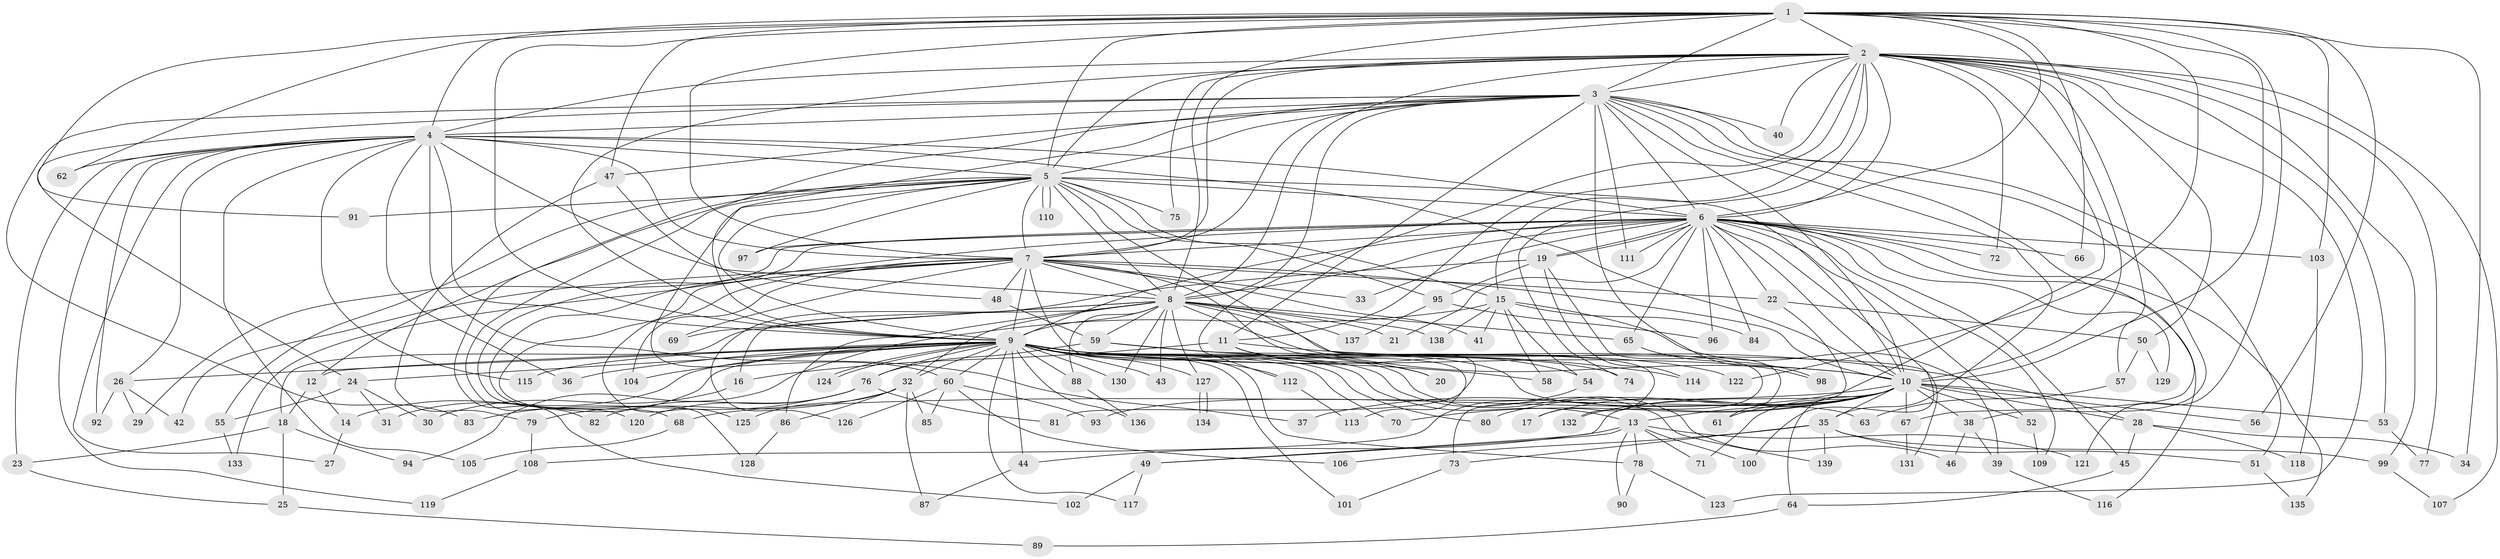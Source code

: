 // coarse degree distribution, {14: 0.012048192771084338, 22: 0.012048192771084338, 19: 0.012048192771084338, 18: 0.024096385542168676, 37: 0.012048192771084338, 26: 0.012048192771084338, 17: 0.012048192771084338, 20: 0.012048192771084338, 7: 0.024096385542168676, 3: 0.21686746987951808, 8: 0.012048192771084338, 9: 0.012048192771084338, 2: 0.46987951807228917, 5: 0.04819277108433735, 6: 0.024096385542168676, 4: 0.060240963855421686, 1: 0.024096385542168676}
// Generated by graph-tools (version 1.1) at 2025/17/03/04/25 18:17:42]
// undirected, 139 vertices, 303 edges
graph export_dot {
graph [start="1"]
  node [color=gray90,style=filled];
  1;
  2;
  3;
  4;
  5;
  6;
  7;
  8;
  9;
  10;
  11;
  12;
  13;
  14;
  15;
  16;
  17;
  18;
  19;
  20;
  21;
  22;
  23;
  24;
  25;
  26;
  27;
  28;
  29;
  30;
  31;
  32;
  33;
  34;
  35;
  36;
  37;
  38;
  39;
  40;
  41;
  42;
  43;
  44;
  45;
  46;
  47;
  48;
  49;
  50;
  51;
  52;
  53;
  54;
  55;
  56;
  57;
  58;
  59;
  60;
  61;
  62;
  63;
  64;
  65;
  66;
  67;
  68;
  69;
  70;
  71;
  72;
  73;
  74;
  75;
  76;
  77;
  78;
  79;
  80;
  81;
  82;
  83;
  84;
  85;
  86;
  87;
  88;
  89;
  90;
  91;
  92;
  93;
  94;
  95;
  96;
  97;
  98;
  99;
  100;
  101;
  102;
  103;
  104;
  105;
  106;
  107;
  108;
  109;
  110;
  111;
  112;
  113;
  114;
  115;
  116;
  117;
  118;
  119;
  120;
  121;
  122;
  123;
  124;
  125;
  126;
  127;
  128;
  129;
  130;
  131;
  132;
  133;
  134;
  135;
  136;
  137;
  138;
  139;
  1 -- 2;
  1 -- 3;
  1 -- 4;
  1 -- 5;
  1 -- 6;
  1 -- 7;
  1 -- 8;
  1 -- 9;
  1 -- 10;
  1 -- 34;
  1 -- 47;
  1 -- 56;
  1 -- 62;
  1 -- 66;
  1 -- 91;
  1 -- 103;
  1 -- 121;
  1 -- 122;
  2 -- 3;
  2 -- 4;
  2 -- 5;
  2 -- 6;
  2 -- 7;
  2 -- 8;
  2 -- 9;
  2 -- 10;
  2 -- 11;
  2 -- 15;
  2 -- 40;
  2 -- 50;
  2 -- 53;
  2 -- 57;
  2 -- 72;
  2 -- 74;
  2 -- 75;
  2 -- 77;
  2 -- 93;
  2 -- 99;
  2 -- 107;
  2 -- 112;
  2 -- 123;
  3 -- 4;
  3 -- 5;
  3 -- 6;
  3 -- 7;
  3 -- 8;
  3 -- 9;
  3 -- 10;
  3 -- 11;
  3 -- 24;
  3 -- 35;
  3 -- 38;
  3 -- 40;
  3 -- 47;
  3 -- 51;
  3 -- 67;
  3 -- 83;
  3 -- 98;
  3 -- 102;
  3 -- 111;
  4 -- 5;
  4 -- 6;
  4 -- 7;
  4 -- 8;
  4 -- 9;
  4 -- 10;
  4 -- 23;
  4 -- 26;
  4 -- 27;
  4 -- 36;
  4 -- 37;
  4 -- 62;
  4 -- 92;
  4 -- 105;
  4 -- 115;
  4 -- 119;
  5 -- 6;
  5 -- 7;
  5 -- 8;
  5 -- 9;
  5 -- 10;
  5 -- 12;
  5 -- 15;
  5 -- 55;
  5 -- 60;
  5 -- 75;
  5 -- 82;
  5 -- 91;
  5 -- 95;
  5 -- 97;
  5 -- 110;
  5 -- 110;
  5 -- 132;
  6 -- 7;
  6 -- 8;
  6 -- 9;
  6 -- 10;
  6 -- 19;
  6 -- 19;
  6 -- 21;
  6 -- 22;
  6 -- 29;
  6 -- 33;
  6 -- 45;
  6 -- 52;
  6 -- 65;
  6 -- 66;
  6 -- 68;
  6 -- 72;
  6 -- 84;
  6 -- 96;
  6 -- 97;
  6 -- 100;
  6 -- 103;
  6 -- 109;
  6 -- 111;
  6 -- 116;
  6 -- 120;
  6 -- 129;
  6 -- 135;
  7 -- 8;
  7 -- 9;
  7 -- 10;
  7 -- 17;
  7 -- 22;
  7 -- 33;
  7 -- 41;
  7 -- 42;
  7 -- 48;
  7 -- 69;
  7 -- 104;
  7 -- 113;
  7 -- 125;
  7 -- 128;
  7 -- 133;
  8 -- 9;
  8 -- 10;
  8 -- 16;
  8 -- 18;
  8 -- 21;
  8 -- 32;
  8 -- 43;
  8 -- 59;
  8 -- 65;
  8 -- 69;
  8 -- 86;
  8 -- 88;
  8 -- 127;
  8 -- 130;
  8 -- 131;
  8 -- 137;
  8 -- 138;
  9 -- 10;
  9 -- 12;
  9 -- 13;
  9 -- 14;
  9 -- 20;
  9 -- 24;
  9 -- 26;
  9 -- 31;
  9 -- 32;
  9 -- 36;
  9 -- 43;
  9 -- 44;
  9 -- 46;
  9 -- 58;
  9 -- 60;
  9 -- 70;
  9 -- 74;
  9 -- 76;
  9 -- 78;
  9 -- 80;
  9 -- 88;
  9 -- 101;
  9 -- 104;
  9 -- 112;
  9 -- 115;
  9 -- 117;
  9 -- 122;
  9 -- 124;
  9 -- 124;
  9 -- 127;
  9 -- 130;
  9 -- 136;
  9 -- 139;
  10 -- 13;
  10 -- 17;
  10 -- 28;
  10 -- 35;
  10 -- 37;
  10 -- 38;
  10 -- 49;
  10 -- 52;
  10 -- 53;
  10 -- 56;
  10 -- 61;
  10 -- 64;
  10 -- 67;
  10 -- 68;
  10 -- 70;
  10 -- 71;
  10 -- 80;
  10 -- 132;
  11 -- 16;
  11 -- 20;
  11 -- 28;
  11 -- 54;
  11 -- 81;
  12 -- 14;
  12 -- 18;
  13 -- 44;
  13 -- 49;
  13 -- 71;
  13 -- 78;
  13 -- 90;
  13 -- 100;
  13 -- 121;
  14 -- 27;
  15 -- 39;
  15 -- 41;
  15 -- 54;
  15 -- 58;
  15 -- 84;
  15 -- 94;
  15 -- 138;
  16 -- 30;
  18 -- 23;
  18 -- 25;
  18 -- 94;
  19 -- 61;
  19 -- 95;
  19 -- 114;
  19 -- 126;
  22 -- 50;
  22 -- 73;
  23 -- 25;
  24 -- 30;
  24 -- 31;
  24 -- 55;
  25 -- 89;
  26 -- 29;
  26 -- 42;
  26 -- 92;
  28 -- 34;
  28 -- 45;
  28 -- 118;
  32 -- 79;
  32 -- 85;
  32 -- 86;
  32 -- 87;
  32 -- 125;
  35 -- 51;
  35 -- 73;
  35 -- 99;
  35 -- 106;
  35 -- 139;
  38 -- 39;
  38 -- 46;
  39 -- 116;
  44 -- 87;
  45 -- 64;
  47 -- 48;
  47 -- 79;
  48 -- 59;
  49 -- 102;
  49 -- 117;
  50 -- 57;
  50 -- 129;
  51 -- 135;
  52 -- 109;
  53 -- 77;
  54 -- 108;
  55 -- 133;
  57 -- 63;
  59 -- 63;
  59 -- 76;
  59 -- 114;
  60 -- 85;
  60 -- 93;
  60 -- 106;
  60 -- 126;
  64 -- 89;
  65 -- 98;
  67 -- 131;
  68 -- 105;
  73 -- 101;
  76 -- 81;
  76 -- 82;
  76 -- 83;
  76 -- 120;
  78 -- 90;
  78 -- 123;
  79 -- 108;
  86 -- 128;
  88 -- 136;
  95 -- 96;
  95 -- 137;
  99 -- 107;
  103 -- 118;
  108 -- 119;
  112 -- 113;
  127 -- 134;
  127 -- 134;
}

